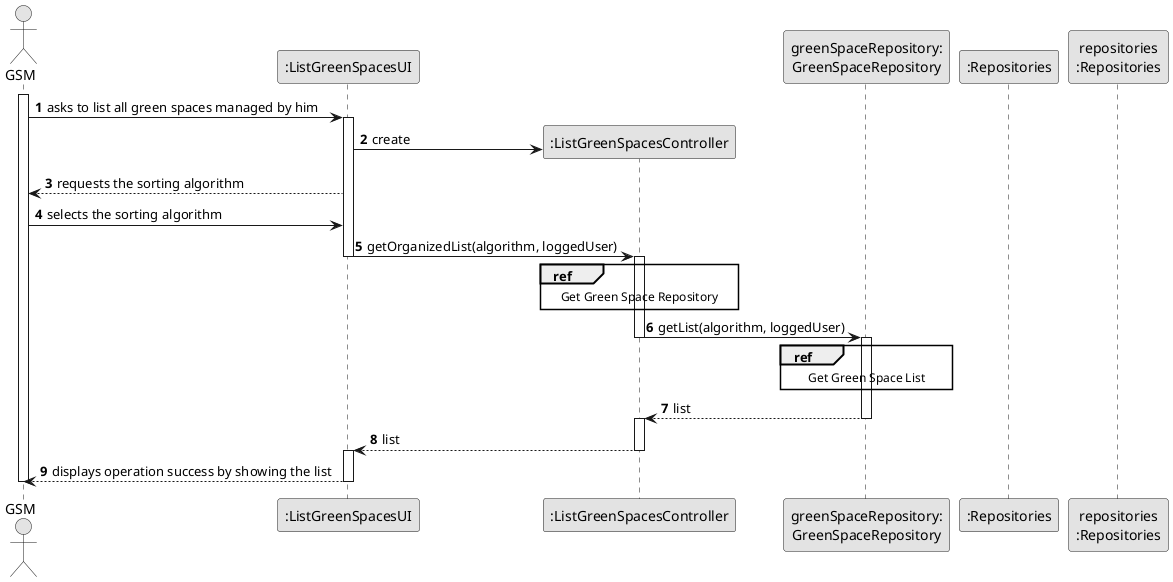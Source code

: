 
@startuml
skinparam monochrome true
skinparam packageStyle rectangle
skinparam shadowing false

''title System Sequence Diagram (SSD) - US006

autonumber

actor "GSM" as GSM
participant ":ListGreenSpacesUI" as UI
participant ":ListGreenSpacesController" as CTRL
participant "greenSpaceRepository:\nGreenSpaceRepository" as GreenSpaceRepo
participant ":Repositories" as RepositorySingleton
participant "repositories\n:Repositories" as PLAT

activate GSM
GSM -> UI : asks to list all green spaces managed by him
activate UI
UI -> CTRL** : create
UI --> GSM : requests the sorting algorithm
GSM -> UI : selects the sorting algorithm
UI -> CTRL : getOrganizedList(algorithm, loggedUser)

deactivate UI
activate CTRL

ref over CTRL
Get Green Space Repository
end ref
CTRL -> GreenSpaceRepo : getList(algorithm, loggedUser)
deactivate CTRL

activate GreenSpaceRepo
ref over GreenSpaceRepo
Get Green Space List
end ref
GreenSpaceRepo --> CTRL:list
deactivate GreenSpaceRepo
activate CTRL
CTRL --> UI : list

deactivate CTRL
activate UI
UI --> GSM : displays operation success by showing the list
deactivate UI
deactivate GSM

@enduml
